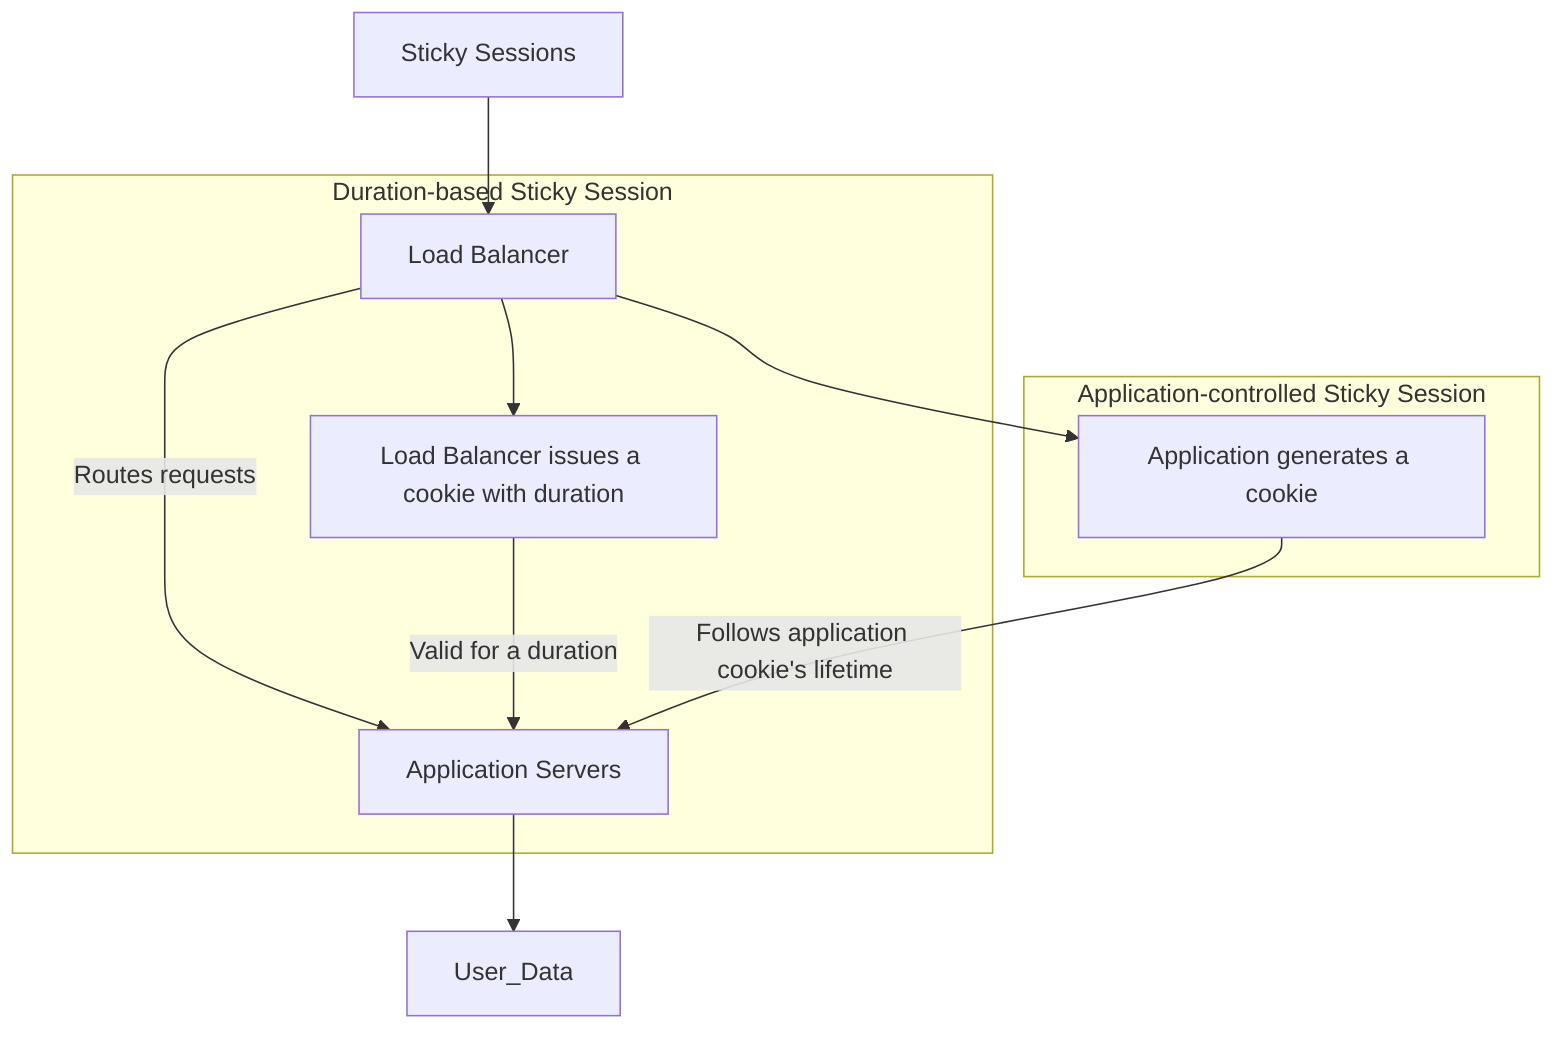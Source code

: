 graph TD;
    Sticky_Sessions["Sticky Sessions"] --> Load_Balancer;
    Load_Balancer["Load Balancer"] --> |Routes requests| Application_Servers;
    Application_Servers["Application Servers"] --> User_Data;

    subgraph "Duration-based Sticky Session"
        Duration_Cookie["Load Balancer issues a cookie with duration"]
        Load_Balancer --> Duration_Cookie
        Duration_Cookie --> |Valid for a duration| Application_Servers
    end

    subgraph "Application-controlled Sticky Session"
        Application_Cookie["Application generates a cookie"]
        Load_Balancer --> Application_Cookie
        Application_Cookie --> |Follows application cookie's lifetime| Application_Servers
    end